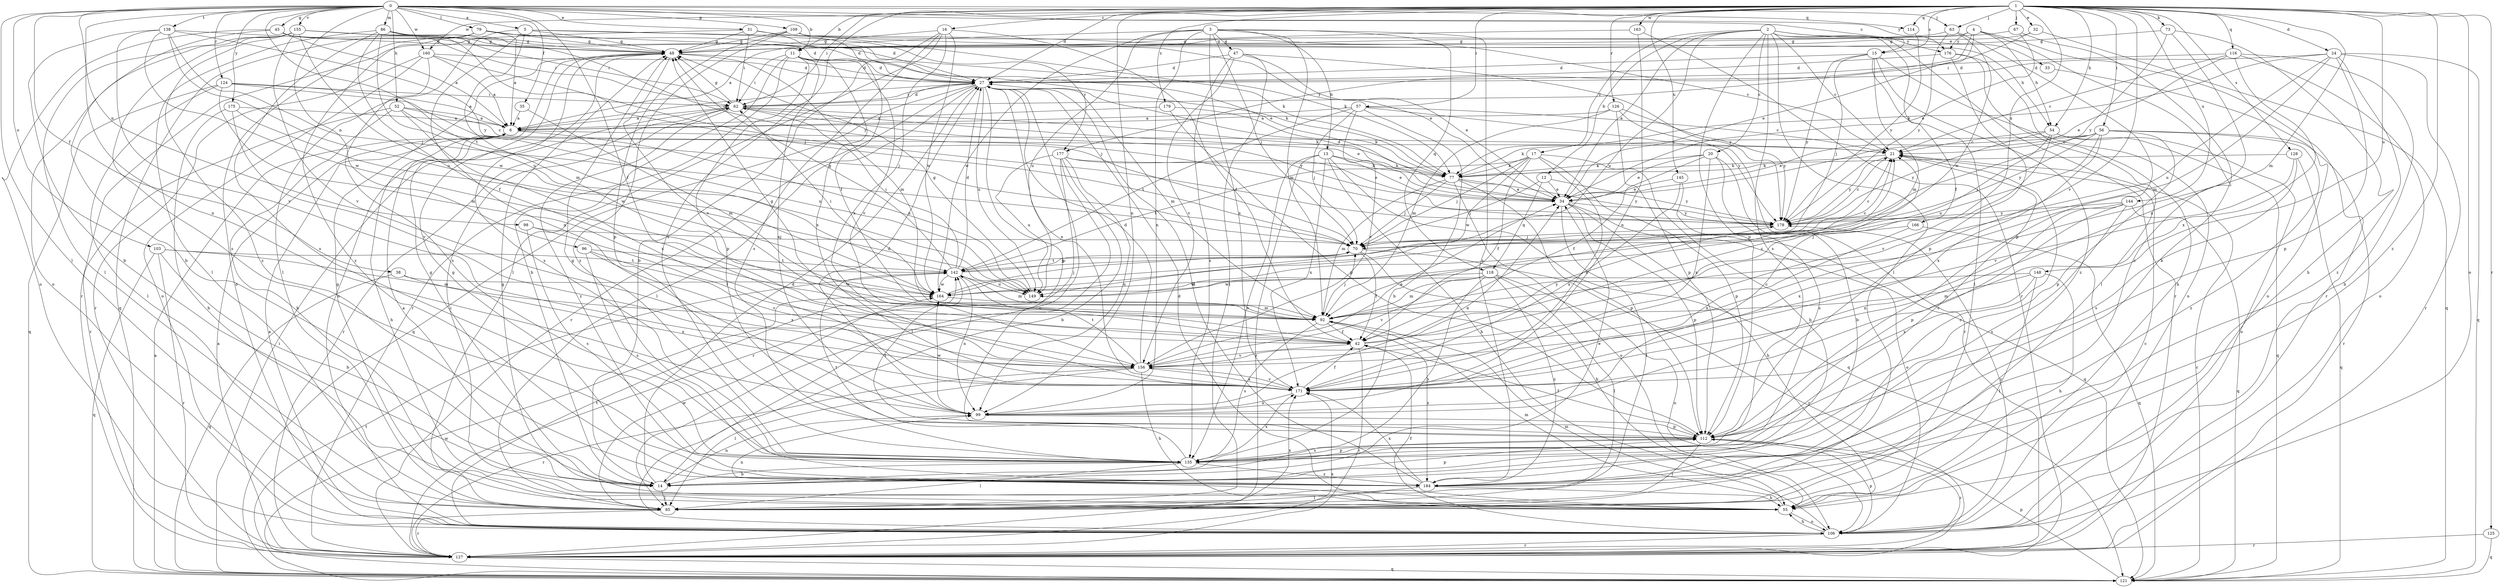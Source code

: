 strict digraph  {
0;
1;
2;
3;
4;
5;
6;
11;
12;
13;
14;
15;
16;
17;
20;
21;
24;
27;
31;
32;
33;
34;
35;
38;
42;
45;
47;
48;
52;
54;
55;
56;
57;
62;
63;
67;
70;
73;
77;
79;
85;
86;
92;
96;
98;
99;
103;
106;
109;
112;
114;
116;
118;
121;
124;
125;
126;
127;
128;
135;
138;
142;
144;
145;
148;
149;
155;
156;
160;
163;
164;
166;
171;
175;
176;
177;
178;
179;
184;
0 -> 5  [label=a];
0 -> 11  [label=b];
0 -> 15  [label=c];
0 -> 31  [label=e];
0 -> 35  [label=f];
0 -> 38  [label=f];
0 -> 42  [label=f];
0 -> 45  [label=g];
0 -> 52  [label=h];
0 -> 63  [label=j];
0 -> 79  [label=l];
0 -> 85  [label=l];
0 -> 86  [label=m];
0 -> 96  [label=n];
0 -> 98  [label=n];
0 -> 99  [label=n];
0 -> 103  [label=o];
0 -> 109  [label=p];
0 -> 114  [label=q];
0 -> 124  [label=r];
0 -> 138  [label=t];
0 -> 142  [label=t];
0 -> 155  [label=v];
0 -> 160  [label=w];
0 -> 175  [label=y];
0 -> 176  [label=y];
1 -> 11  [label=b];
1 -> 15  [label=c];
1 -> 16  [label=c];
1 -> 24  [label=d];
1 -> 27  [label=d];
1 -> 32  [label=e];
1 -> 54  [label=h];
1 -> 56  [label=i];
1 -> 57  [label=i];
1 -> 62  [label=i];
1 -> 63  [label=j];
1 -> 67  [label=j];
1 -> 73  [label=k];
1 -> 92  [label=m];
1 -> 99  [label=n];
1 -> 106  [label=o];
1 -> 114  [label=q];
1 -> 116  [label=q];
1 -> 125  [label=r];
1 -> 126  [label=r];
1 -> 128  [label=s];
1 -> 135  [label=s];
1 -> 144  [label=u];
1 -> 145  [label=u];
1 -> 148  [label=u];
1 -> 156  [label=v];
1 -> 160  [label=w];
1 -> 163  [label=w];
1 -> 166  [label=x];
1 -> 179  [label=z];
1 -> 184  [label=z];
2 -> 12  [label=b];
2 -> 17  [label=c];
2 -> 20  [label=c];
2 -> 21  [label=c];
2 -> 33  [label=e];
2 -> 34  [label=e];
2 -> 42  [label=f];
2 -> 85  [label=l];
2 -> 112  [label=p];
2 -> 127  [label=r];
2 -> 135  [label=s];
2 -> 149  [label=u];
2 -> 176  [label=y];
3 -> 6  [label=a];
3 -> 13  [label=b];
3 -> 47  [label=g];
3 -> 70  [label=j];
3 -> 92  [label=m];
3 -> 99  [label=n];
3 -> 118  [label=q];
3 -> 149  [label=u];
3 -> 164  [label=w];
3 -> 171  [label=x];
3 -> 184  [label=z];
4 -> 34  [label=e];
4 -> 48  [label=g];
4 -> 54  [label=h];
4 -> 127  [label=r];
4 -> 176  [label=y];
4 -> 177  [label=y];
4 -> 184  [label=z];
5 -> 48  [label=g];
5 -> 54  [label=h];
5 -> 85  [label=l];
5 -> 92  [label=m];
5 -> 99  [label=n];
5 -> 177  [label=y];
6 -> 21  [label=c];
6 -> 27  [label=d];
6 -> 55  [label=h];
6 -> 149  [label=u];
11 -> 14  [label=b];
11 -> 27  [label=d];
11 -> 62  [label=i];
11 -> 77  [label=k];
11 -> 99  [label=n];
11 -> 112  [label=p];
11 -> 127  [label=r];
11 -> 156  [label=v];
11 -> 171  [label=x];
12 -> 34  [label=e];
12 -> 70  [label=j];
12 -> 118  [label=q];
12 -> 178  [label=y];
13 -> 34  [label=e];
13 -> 55  [label=h];
13 -> 77  [label=k];
13 -> 121  [label=q];
13 -> 127  [label=r];
13 -> 135  [label=s];
13 -> 171  [label=x];
14 -> 6  [label=a];
14 -> 27  [label=d];
14 -> 34  [label=e];
14 -> 48  [label=g];
14 -> 85  [label=l];
14 -> 99  [label=n];
14 -> 112  [label=p];
15 -> 27  [label=d];
15 -> 70  [label=j];
15 -> 85  [label=l];
15 -> 92  [label=m];
15 -> 106  [label=o];
15 -> 178  [label=y];
15 -> 184  [label=z];
16 -> 14  [label=b];
16 -> 42  [label=f];
16 -> 48  [label=g];
16 -> 85  [label=l];
16 -> 135  [label=s];
16 -> 164  [label=w];
16 -> 171  [label=x];
17 -> 14  [label=b];
17 -> 42  [label=f];
17 -> 70  [label=j];
17 -> 77  [label=k];
17 -> 112  [label=p];
17 -> 142  [label=t];
17 -> 164  [label=w];
17 -> 171  [label=x];
20 -> 14  [label=b];
20 -> 34  [label=e];
20 -> 42  [label=f];
20 -> 77  [label=k];
20 -> 135  [label=s];
20 -> 171  [label=x];
21 -> 77  [label=k];
21 -> 178  [label=y];
24 -> 27  [label=d];
24 -> 77  [label=k];
24 -> 92  [label=m];
24 -> 112  [label=p];
24 -> 121  [label=q];
24 -> 127  [label=r];
24 -> 149  [label=u];
24 -> 184  [label=z];
27 -> 62  [label=i];
27 -> 85  [label=l];
27 -> 92  [label=m];
27 -> 106  [label=o];
27 -> 112  [label=p];
27 -> 121  [label=q];
27 -> 127  [label=r];
27 -> 149  [label=u];
27 -> 171  [label=x];
31 -> 27  [label=d];
31 -> 48  [label=g];
31 -> 62  [label=i];
31 -> 77  [label=k];
31 -> 127  [label=r];
32 -> 48  [label=g];
32 -> 62  [label=i];
32 -> 121  [label=q];
33 -> 106  [label=o];
34 -> 27  [label=d];
34 -> 55  [label=h];
34 -> 85  [label=l];
34 -> 106  [label=o];
34 -> 112  [label=p];
34 -> 178  [label=y];
35 -> 6  [label=a];
35 -> 92  [label=m];
38 -> 121  [label=q];
38 -> 164  [label=w];
38 -> 171  [label=x];
42 -> 21  [label=c];
42 -> 48  [label=g];
42 -> 127  [label=r];
42 -> 156  [label=v];
42 -> 178  [label=y];
45 -> 6  [label=a];
45 -> 14  [label=b];
45 -> 48  [label=g];
45 -> 62  [label=i];
45 -> 106  [label=o];
47 -> 27  [label=d];
47 -> 34  [label=e];
47 -> 85  [label=l];
47 -> 135  [label=s];
47 -> 156  [label=v];
47 -> 178  [label=y];
48 -> 27  [label=d];
48 -> 92  [label=m];
48 -> 106  [label=o];
48 -> 135  [label=s];
48 -> 156  [label=v];
52 -> 6  [label=a];
52 -> 21  [label=c];
52 -> 55  [label=h];
52 -> 127  [label=r];
52 -> 149  [label=u];
52 -> 171  [label=x];
54 -> 21  [label=c];
54 -> 70  [label=j];
54 -> 106  [label=o];
54 -> 121  [label=q];
54 -> 156  [label=v];
54 -> 178  [label=y];
55 -> 27  [label=d];
55 -> 48  [label=g];
55 -> 62  [label=i];
55 -> 92  [label=m];
55 -> 99  [label=n];
55 -> 106  [label=o];
56 -> 21  [label=c];
56 -> 34  [label=e];
56 -> 77  [label=k];
56 -> 112  [label=p];
56 -> 127  [label=r];
56 -> 149  [label=u];
56 -> 171  [label=x];
56 -> 178  [label=y];
56 -> 184  [label=z];
57 -> 6  [label=a];
57 -> 14  [label=b];
57 -> 21  [label=c];
57 -> 70  [label=j];
57 -> 142  [label=t];
57 -> 156  [label=v];
57 -> 178  [label=y];
62 -> 6  [label=a];
62 -> 27  [label=d];
62 -> 34  [label=e];
62 -> 48  [label=g];
62 -> 77  [label=k];
62 -> 127  [label=r];
62 -> 178  [label=y];
62 -> 184  [label=z];
63 -> 48  [label=g];
63 -> 112  [label=p];
63 -> 164  [label=w];
63 -> 178  [label=y];
67 -> 14  [label=b];
67 -> 34  [label=e];
67 -> 48  [label=g];
70 -> 21  [label=c];
70 -> 42  [label=f];
70 -> 55  [label=h];
70 -> 127  [label=r];
70 -> 142  [label=t];
73 -> 48  [label=g];
73 -> 55  [label=h];
73 -> 171  [label=x];
73 -> 178  [label=y];
77 -> 34  [label=e];
77 -> 70  [label=j];
77 -> 92  [label=m];
77 -> 106  [label=o];
77 -> 112  [label=p];
77 -> 178  [label=y];
79 -> 6  [label=a];
79 -> 34  [label=e];
79 -> 48  [label=g];
79 -> 77  [label=k];
79 -> 106  [label=o];
79 -> 121  [label=q];
79 -> 184  [label=z];
85 -> 48  [label=g];
85 -> 127  [label=r];
85 -> 164  [label=w];
85 -> 171  [label=x];
86 -> 27  [label=d];
86 -> 42  [label=f];
86 -> 48  [label=g];
86 -> 70  [label=j];
86 -> 85  [label=l];
86 -> 135  [label=s];
86 -> 149  [label=u];
86 -> 178  [label=y];
92 -> 42  [label=f];
92 -> 70  [label=j];
92 -> 135  [label=s];
92 -> 184  [label=z];
96 -> 135  [label=s];
96 -> 142  [label=t];
96 -> 156  [label=v];
96 -> 171  [label=x];
98 -> 42  [label=f];
98 -> 70  [label=j];
98 -> 135  [label=s];
99 -> 21  [label=c];
99 -> 27  [label=d];
99 -> 34  [label=e];
99 -> 112  [label=p];
99 -> 164  [label=w];
103 -> 14  [label=b];
103 -> 92  [label=m];
103 -> 121  [label=q];
103 -> 127  [label=r];
103 -> 142  [label=t];
106 -> 6  [label=a];
106 -> 21  [label=c];
106 -> 42  [label=f];
106 -> 55  [label=h];
106 -> 92  [label=m];
106 -> 112  [label=p];
106 -> 127  [label=r];
106 -> 142  [label=t];
106 -> 178  [label=y];
109 -> 21  [label=c];
109 -> 34  [label=e];
109 -> 42  [label=f];
109 -> 48  [label=g];
109 -> 112  [label=p];
109 -> 184  [label=z];
112 -> 42  [label=f];
112 -> 85  [label=l];
112 -> 127  [label=r];
112 -> 135  [label=s];
112 -> 142  [label=t];
114 -> 178  [label=y];
116 -> 21  [label=c];
116 -> 27  [label=d];
116 -> 34  [label=e];
116 -> 55  [label=h];
116 -> 106  [label=o];
116 -> 171  [label=x];
118 -> 14  [label=b];
118 -> 85  [label=l];
118 -> 92  [label=m];
118 -> 106  [label=o];
118 -> 156  [label=v];
118 -> 164  [label=w];
118 -> 184  [label=z];
121 -> 6  [label=a];
121 -> 21  [label=c];
121 -> 62  [label=i];
121 -> 112  [label=p];
121 -> 142  [label=t];
121 -> 164  [label=w];
124 -> 6  [label=a];
124 -> 62  [label=i];
124 -> 70  [label=j];
124 -> 85  [label=l];
124 -> 92  [label=m];
124 -> 121  [label=q];
125 -> 121  [label=q];
125 -> 127  [label=r];
126 -> 6  [label=a];
126 -> 92  [label=m];
126 -> 112  [label=p];
126 -> 127  [label=r];
126 -> 178  [label=y];
127 -> 6  [label=a];
127 -> 121  [label=q];
127 -> 171  [label=x];
128 -> 77  [label=k];
128 -> 121  [label=q];
128 -> 135  [label=s];
128 -> 156  [label=v];
135 -> 14  [label=b];
135 -> 21  [label=c];
135 -> 48  [label=g];
135 -> 85  [label=l];
135 -> 112  [label=p];
135 -> 142  [label=t];
135 -> 171  [label=x];
135 -> 184  [label=z];
138 -> 14  [label=b];
138 -> 48  [label=g];
138 -> 70  [label=j];
138 -> 149  [label=u];
138 -> 156  [label=v];
138 -> 164  [label=w];
138 -> 178  [label=y];
142 -> 21  [label=c];
142 -> 27  [label=d];
142 -> 48  [label=g];
142 -> 62  [label=i];
142 -> 70  [label=j];
142 -> 92  [label=m];
142 -> 99  [label=n];
142 -> 149  [label=u];
142 -> 164  [label=w];
144 -> 99  [label=n];
144 -> 112  [label=p];
144 -> 121  [label=q];
144 -> 135  [label=s];
144 -> 171  [label=x];
144 -> 178  [label=y];
145 -> 34  [label=e];
145 -> 121  [label=q];
145 -> 171  [label=x];
148 -> 55  [label=h];
148 -> 85  [label=l];
148 -> 92  [label=m];
148 -> 164  [label=w];
148 -> 171  [label=x];
149 -> 48  [label=g];
155 -> 27  [label=d];
155 -> 48  [label=g];
155 -> 62  [label=i];
155 -> 85  [label=l];
155 -> 106  [label=o];
155 -> 135  [label=s];
155 -> 156  [label=v];
155 -> 164  [label=w];
155 -> 184  [label=z];
156 -> 27  [label=d];
156 -> 34  [label=e];
156 -> 55  [label=h];
156 -> 85  [label=l];
156 -> 127  [label=r];
156 -> 142  [label=t];
156 -> 171  [label=x];
160 -> 6  [label=a];
160 -> 27  [label=d];
160 -> 70  [label=j];
160 -> 106  [label=o];
160 -> 127  [label=r];
160 -> 135  [label=s];
163 -> 48  [label=g];
163 -> 99  [label=n];
163 -> 127  [label=r];
164 -> 62  [label=i];
164 -> 70  [label=j];
164 -> 92  [label=m];
166 -> 70  [label=j];
166 -> 121  [label=q];
166 -> 171  [label=x];
171 -> 42  [label=f];
171 -> 99  [label=n];
171 -> 156  [label=v];
175 -> 6  [label=a];
175 -> 55  [label=h];
175 -> 156  [label=v];
175 -> 164  [label=w];
176 -> 27  [label=d];
176 -> 55  [label=h];
176 -> 85  [label=l];
176 -> 112  [label=p];
177 -> 14  [label=b];
177 -> 34  [label=e];
177 -> 77  [label=k];
177 -> 85  [label=l];
177 -> 99  [label=n];
177 -> 127  [label=r];
177 -> 149  [label=u];
178 -> 21  [label=c];
178 -> 70  [label=j];
179 -> 6  [label=a];
179 -> 77  [label=k];
179 -> 112  [label=p];
184 -> 21  [label=c];
184 -> 27  [label=d];
184 -> 48  [label=g];
184 -> 55  [label=h];
184 -> 85  [label=l];
184 -> 171  [label=x];
}
